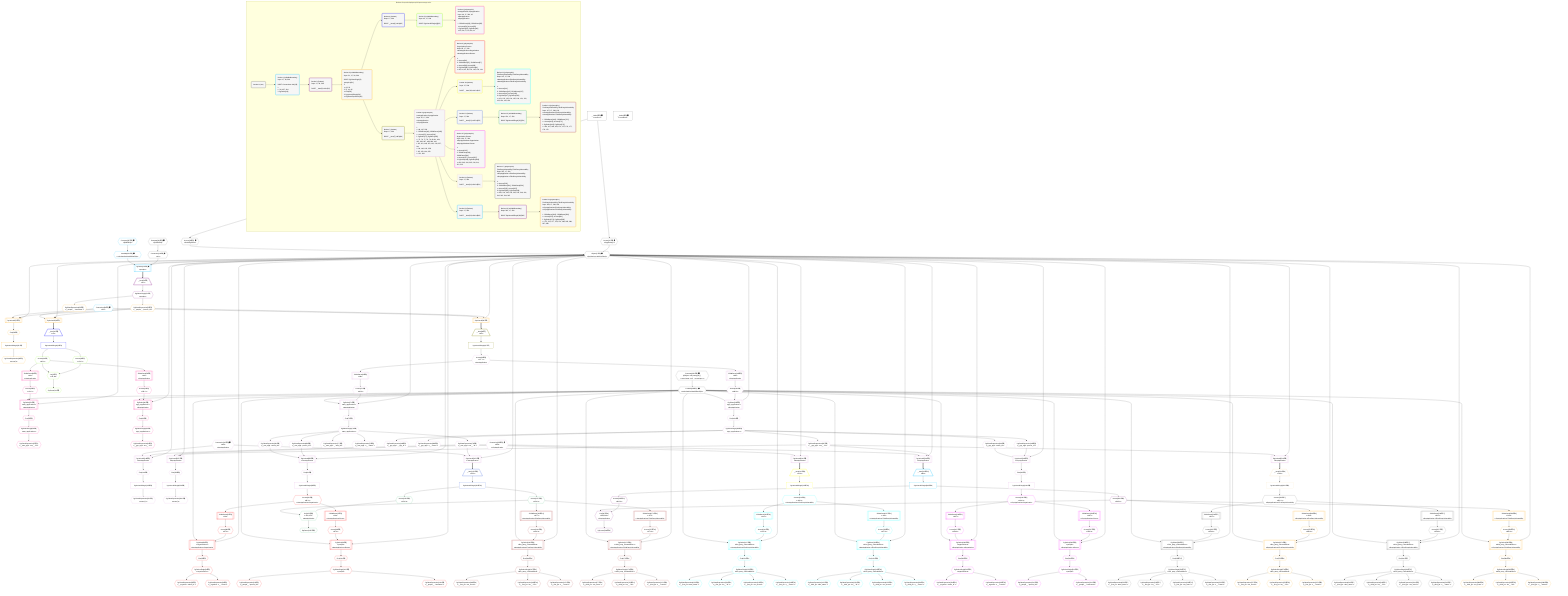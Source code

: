 %%{init: {'themeVariables': { 'fontSize': '12px'}}}%%
graph TD
    classDef path fill:#eee,stroke:#000,color:#000
    classDef plan fill:#fff,stroke-width:1px,color:#000
    classDef itemplan fill:#fff,stroke-width:2px,color:#000
    classDef unbatchedplan fill:#dff,stroke-width:1px,color:#000
    classDef sideeffectplan fill:#fcc,stroke-width:2px,color:#000
    classDef bucket fill:#f6f6f6,color:#000,stroke-width:2px,text-align:left


    %% plan dependencies
    Object17{{"Object[17∈0] ➊<br />ᐸ{pgSettings,withPgClient}ᐳ"}}:::plan
    Access15{{"Access[15∈0] ➊<br />ᐸ2.pgSettingsᐳ"}}:::plan
    Access16{{"Access[16∈0] ➊<br />ᐸ2.withPgClientᐳ"}}:::plan
    Access15 & Access16 --> Object17
    __Value2["__Value[2∈0] ➊<br />ᐸcontextᐳ"]:::plan
    __Value2 --> Access15
    __Value2 --> Access16
    Connection18{{"Connection[18∈0] ➊<br />ᐸ14ᐳ"}}:::plan
    Constant419{{"Constant[419∈0] ➊<br />ᐸ[HIDDEN]ᐳ"}}:::plan
    Constant419 --> Connection18
    Lambda296{{"Lambda[296∈0] ➊<br />ᐸcalculateLimitAndOffsetSQLᐳ"}}:::plan
    Constant426{{"Constant[426∈0] ➊<br />ᐸ[Object: null prototype] {   cursorLower: null,   cursorUppeᐳ"}}:::plan
    Constant426 --> Lambda296
    __Value4["__Value[4∈0] ➊<br />ᐸrootValueᐳ"]:::plan
    PgSelect19[["PgSelect[19∈1] ➊<br />ᐸpeopleᐳ"]]:::plan
    Lambda424{{"Lambda[424∈1] ➊<br />ᐸcalculateLimitAndOffsetSQLᐳ"}}:::plan
    Object17 & Connection18 & Lambda424 --> PgSelect19
    Constant427{{"Constant[427∈1] ➊<br />ᐸ[HIDDEN]ᐳ"}}:::plan
    Constant427 --> Lambda424
    Connection36{{"Connection[36∈1] ➊<br />ᐸ32ᐳ"}}:::plan
    __Item20[/"__Item[20∈2]<br />ᐸ19ᐳ"\]:::itemplan
    PgSelect19 ==> __Item20
    PgSelectSingle21{{"PgSelectSingle[21∈2]<br />ᐸpeopleᐳ"}}:::plan
    __Item20 --> PgSelectSingle21
    PgUnionAll37[["PgUnionAll[37∈3]"]]:::plan
    PgClassExpression22{{"PgClassExpression[22∈3]<br />ᐸ__people__.”person_id”ᐳ"}}:::plan
    Object17 & PgClassExpression22 & Connection36 --> PgUnionAll37
    PgUnionAll41[["PgUnionAll[41∈3]"]]:::plan
    Object17 & PgClassExpression22 & Connection36 --> PgUnionAll41
    PgUnionAll65[["PgUnionAll[65∈3]"]]:::plan
    Object17 & PgClassExpression22 & Connection36 --> PgUnionAll65
    PgSelectSingle21 --> PgClassExpression22
    PgClassExpression23{{"PgClassExpression[23∈3]<br />ᐸ__people__.”username”ᐳ"}}:::plan
    PgSelectSingle21 --> PgClassExpression23
    First38{{"First[38∈3]"}}:::plan
    PgUnionAll37 --> First38
    PgUnionAllSingle39["PgUnionAllSingle[39∈3]"]:::plan
    First38 --> PgUnionAllSingle39
    PgClassExpression40{{"PgClassExpression[40∈3]<br />ᐸcount(*)ᐳ"}}:::plan
    PgUnionAllSingle39 --> PgClassExpression40
    __Item42[/"__Item[42∈4]<br />ᐸ41ᐳ"\]:::itemplan
    PgUnionAll41 ==> __Item42
    PgUnionAllSingle43["PgUnionAllSingle[43∈4]"]:::plan
    __Item42 --> PgUnionAllSingle43
    List47{{"List[47∈5]<br />ᐸ45,46ᐳ"}}:::plan
    Access45{{"Access[45∈5]<br />ᐸ43.0ᐳ"}}:::plan
    Access46{{"Access[46∈5]<br />ᐸ43.1ᐳ"}}:::plan
    Access45 & Access46 --> List47
    PgCursor44{{"PgCursor[44∈5]"}}:::plan
    List47 --> PgCursor44
    PgUnionAllSingle43 --> Access45
    PgUnionAllSingle43 --> Access46
    PgSelect51[["PgSelect[51∈6]<br />ᐸaws_applicationsᐳ<br />ᐳAwsApplication"]]:::plan
    Access50{{"Access[50∈6]<br />ᐸ49.0ᐳ"}}:::plan
    Object17 & Access50 & Lambda296 --> PgSelect51
    PgSelect60[["PgSelect[60∈6]<br />ᐸgcp_applicationsᐳ<br />ᐳGcpApplication"]]:::plan
    Access59{{"Access[59∈6]<br />ᐸ58.0ᐳ"}}:::plan
    Object17 & Access59 & Lambda296 --> PgSelect60
    JSONParse49[["JSONParse[49∈6]<br />ᐸ46ᐳ<br />ᐳAwsApplication"]]:::plan
    Access46 --> JSONParse49
    JSONParse49 --> Access50
    First55{{"First[55∈6]"}}:::plan
    PgSelect51 --> First55
    PgSelectSingle56{{"PgSelectSingle[56∈6]<br />ᐸaws_applicationsᐳ"}}:::plan
    First55 --> PgSelectSingle56
    PgClassExpression57{{"PgClassExpression[57∈6]<br />ᐸ__aws_appl...ons__.”id”ᐳ"}}:::plan
    PgSelectSingle56 --> PgClassExpression57
    JSONParse58[["JSONParse[58∈6]<br />ᐸ46ᐳ<br />ᐳGcpApplication"]]:::plan
    Access46 --> JSONParse58
    JSONParse58 --> Access59
    First62{{"First[62∈6]"}}:::plan
    PgSelect60 --> First62
    PgSelectSingle63{{"PgSelectSingle[63∈6]<br />ᐸgcp_applicationsᐳ"}}:::plan
    First62 --> PgSelectSingle63
    PgClassExpression64{{"PgClassExpression[64∈6]<br />ᐸ__gcp_appl...ons__.”id”ᐳ"}}:::plan
    PgSelectSingle63 --> PgClassExpression64
    __Item66[/"__Item[66∈7]<br />ᐸ65ᐳ"\]:::itemplan
    PgUnionAll65 ==> __Item66
    PgUnionAllSingle67["PgUnionAllSingle[67∈7]"]:::plan
    __Item66 --> PgUnionAllSingle67
    PgSelect71[["PgSelect[71∈8]<br />ᐸaws_applicationsᐳ<br />ᐳAwsApplication"]]:::plan
    Access70{{"Access[70∈8]<br />ᐸ69.0ᐳ"}}:::plan
    Object17 & Access70 & Lambda296 --> PgSelect71
    PgUnionAll82[["PgUnionAll[82∈8]<br />ᐳAwsApplication"]]:::plan
    PgClassExpression80{{"PgClassExpression[80∈8]<br />ᐸ__aws_appl...person_id”ᐳ"}}:::plan
    PgClassExpression81{{"PgClassExpression[81∈8]<br />ᐸ__aws_appl...zation_id”ᐳ"}}:::plan
    Object17 & PgClassExpression80 & PgClassExpression81 --> PgUnionAll82
    PgUnionAll148[["PgUnionAll[148∈8]<br />ᐳAwsApplication"]]:::plan
    PgClassExpression78{{"PgClassExpression[78∈8]<br />ᐸ__aws_appl...ons__.”id”ᐳ"}}:::plan
    Connection147{{"Connection[147∈8] ➊<br />ᐸ145ᐳ<br />ᐳAwsApplication"}}:::plan
    Object17 & PgClassExpression78 & Connection147 --> PgUnionAll148
    PgUnionAll152[["PgUnionAll[152∈8]<br />ᐳAwsApplication"]]:::plan
    Object17 & PgClassExpression78 & Connection147 --> PgUnionAll152
    PgSelect182[["PgSelect[182∈8]<br />ᐸgcp_applicationsᐳ<br />ᐳGcpApplication"]]:::plan
    Access181{{"Access[181∈8]<br />ᐸ180.0ᐳ"}}:::plan
    Object17 & Access181 & Lambda296 --> PgSelect182
    PgUnionAll191[["PgUnionAll[191∈8]<br />ᐳGcpApplication"]]:::plan
    PgClassExpression189{{"PgClassExpression[189∈8]<br />ᐸ__gcp_appl...person_id”ᐳ"}}:::plan
    PgClassExpression190{{"PgClassExpression[190∈8]<br />ᐸ__gcp_appl...zation_id”ᐳ"}}:::plan
    Object17 & PgClassExpression189 & PgClassExpression190 --> PgUnionAll191
    PgUnionAll257[["PgUnionAll[257∈8]<br />ᐳGcpApplication"]]:::plan
    PgClassExpression187{{"PgClassExpression[187∈8]<br />ᐸ__gcp_appl...ons__.”id”ᐳ"}}:::plan
    Connection256{{"Connection[256∈8] ➊<br />ᐸ254ᐳ<br />ᐳGcpApplication"}}:::plan
    Object17 & PgClassExpression187 & Connection256 --> PgUnionAll257
    PgUnionAll261[["PgUnionAll[261∈8]<br />ᐳGcpApplication"]]:::plan
    Object17 & PgClassExpression187 & Connection256 --> PgUnionAll261
    PgUnionAll110[["PgUnionAll[110∈8]<br />ᐳAwsApplication"]]:::plan
    Object17 & PgClassExpression78 --> PgUnionAll110
    PgUnionAll219[["PgUnionAll[219∈8]<br />ᐳGcpApplication"]]:::plan
    Object17 & PgClassExpression187 --> PgUnionAll219
    Access68{{"Access[68∈8]<br />ᐸ67.1ᐳ<br />ᐳAwsApplication"}}:::plan
    PgUnionAllSingle67 --> Access68
    JSONParse69[["JSONParse[69∈8]<br />ᐸ68ᐳ"]]:::plan
    Access68 --> JSONParse69
    JSONParse69 --> Access70
    First75{{"First[75∈8]"}}:::plan
    PgSelect71 --> First75
    PgSelectSingle76{{"PgSelectSingle[76∈8]<br />ᐸaws_applicationsᐳ"}}:::plan
    First75 --> PgSelectSingle76
    PgClassExpression77{{"PgClassExpression[77∈8]<br />ᐸ__aws_appl..._.”aws_id”ᐳ"}}:::plan
    PgSelectSingle76 --> PgClassExpression77
    PgSelectSingle76 --> PgClassExpression78
    PgClassExpression79{{"PgClassExpression[79∈8]<br />ᐸ__aws_appl...s__.”name”ᐳ"}}:::plan
    PgSelectSingle76 --> PgClassExpression79
    PgSelectSingle76 --> PgClassExpression80
    PgSelectSingle76 --> PgClassExpression81
    First84{{"First[84∈8]"}}:::plan
    PgUnionAll82 --> First84
    PgUnionAllSingle85["PgUnionAllSingle[85∈8]"]:::plan
    First84 --> PgUnionAllSingle85
    First149{{"First[149∈8]"}}:::plan
    PgUnionAll148 --> First149
    PgUnionAllSingle150["PgUnionAllSingle[150∈8]"]:::plan
    First149 --> PgUnionAllSingle150
    PgClassExpression151{{"PgClassExpression[151∈8]<br />ᐸcount(*)ᐳ"}}:::plan
    PgUnionAllSingle150 --> PgClassExpression151
    JSONParse180[["JSONParse[180∈8]<br />ᐸ68ᐳ<br />ᐳGcpApplication"]]:::plan
    Access68 --> JSONParse180
    JSONParse180 --> Access181
    First184{{"First[184∈8]"}}:::plan
    PgSelect182 --> First184
    PgSelectSingle185{{"PgSelectSingle[185∈8]<br />ᐸgcp_applicationsᐳ"}}:::plan
    First184 --> PgSelectSingle185
    PgClassExpression186{{"PgClassExpression[186∈8]<br />ᐸ__gcp_appl..._.”gcp_id”ᐳ"}}:::plan
    PgSelectSingle185 --> PgClassExpression186
    PgSelectSingle185 --> PgClassExpression187
    PgClassExpression188{{"PgClassExpression[188∈8]<br />ᐸ__gcp_appl...s__.”name”ᐳ"}}:::plan
    PgSelectSingle185 --> PgClassExpression188
    PgSelectSingle185 --> PgClassExpression189
    PgSelectSingle185 --> PgClassExpression190
    First193{{"First[193∈8]"}}:::plan
    PgUnionAll191 --> First193
    PgUnionAllSingle194["PgUnionAllSingle[194∈8]"]:::plan
    First193 --> PgUnionAllSingle194
    First258{{"First[258∈8]"}}:::plan
    PgUnionAll257 --> First258
    PgUnionAllSingle259["PgUnionAllSingle[259∈8]"]:::plan
    First258 --> PgUnionAllSingle259
    PgClassExpression260{{"PgClassExpression[260∈8]<br />ᐸcount(*)ᐳ"}}:::plan
    PgUnionAllSingle259 --> PgClassExpression260
    PgSelect89[["PgSelect[89∈9]<br />ᐸorganizationsᐳ<br />ᐳAwsApplicationᐳOrganization"]]:::plan
    Access88{{"Access[88∈9]<br />ᐸ87.0ᐳ"}}:::plan
    Object17 & Access88 & Lambda296 --> PgSelect89
    PgSelect99[["PgSelect[99∈9]<br />ᐸpeopleᐳ<br />ᐳAwsApplicationᐳPerson"]]:::plan
    Access98{{"Access[98∈9]<br />ᐸ97.0ᐳ"}}:::plan
    Object17 & Access98 & Lambda296 --> PgSelect99
    Access86{{"Access[86∈9]<br />ᐸ85.1ᐳ<br />ᐳAwsApplicationᐳOrganization"}}:::plan
    PgUnionAllSingle85 --> Access86
    JSONParse87[["JSONParse[87∈9]<br />ᐸ86ᐳ"]]:::plan
    Access86 --> JSONParse87
    JSONParse87 --> Access88
    First93{{"First[93∈9]"}}:::plan
    PgSelect89 --> First93
    PgSelectSingle94{{"PgSelectSingle[94∈9]<br />ᐸorganizationsᐳ"}}:::plan
    First93 --> PgSelectSingle94
    PgClassExpression95{{"PgClassExpression[95∈9]<br />ᐸ__organiza...zation_id”ᐳ"}}:::plan
    PgSelectSingle94 --> PgClassExpression95
    PgClassExpression96{{"PgClassExpression[96∈9]<br />ᐸ__organiza...s__.”name”ᐳ"}}:::plan
    PgSelectSingle94 --> PgClassExpression96
    JSONParse97[["JSONParse[97∈9]<br />ᐸ86ᐳ<br />ᐳAwsApplicationᐳPerson"]]:::plan
    Access86 --> JSONParse97
    JSONParse97 --> Access98
    First101{{"First[101∈9]"}}:::plan
    PgSelect99 --> First101
    PgSelectSingle102{{"PgSelectSingle[102∈9]<br />ᐸpeopleᐳ"}}:::plan
    First101 --> PgSelectSingle102
    PgClassExpression103{{"PgClassExpression[103∈9]<br />ᐸ__people__.”person_id”ᐳ"}}:::plan
    PgSelectSingle102 --> PgClassExpression103
    PgClassExpression104{{"PgClassExpression[104∈9]<br />ᐸ__people__.”username”ᐳ"}}:::plan
    PgSelectSingle102 --> PgClassExpression104
    __Item112[/"__Item[112∈10]<br />ᐸ110ᐳ"\]:::itemplan
    PgUnionAll110 ==> __Item112
    PgUnionAllSingle113["PgUnionAllSingle[113∈10]"]:::plan
    __Item112 --> PgUnionAllSingle113
    PgSelect117[["PgSelect[117∈11]<br />ᐸfirst_party_vulnerabilitiesᐳ<br />ᐳAwsApplicationᐳFirstPartyVulnerability"]]:::plan
    Access116{{"Access[116∈11]<br />ᐸ115.0ᐳ"}}:::plan
    Object17 & Access116 & Lambda296 --> PgSelect117
    PgSelect129[["PgSelect[129∈11]<br />ᐸthird_party_vulnerabilitiesᐳ<br />ᐳAwsApplicationᐳThirdPartyVulnerability"]]:::plan
    Access128{{"Access[128∈11]<br />ᐸ127.0ᐳ"}}:::plan
    Object17 & Access128 & Lambda296 --> PgSelect129
    Access114{{"Access[114∈11]<br />ᐸ113.1ᐳ<br />ᐳAwsApplicationᐳFirstPartyVulnerability"}}:::plan
    PgUnionAllSingle113 --> Access114
    JSONParse115[["JSONParse[115∈11]<br />ᐸ114ᐳ"]]:::plan
    Access114 --> JSONParse115
    JSONParse115 --> Access116
    First121{{"First[121∈11]"}}:::plan
    PgSelect117 --> First121
    PgSelectSingle122{{"PgSelectSingle[122∈11]<br />ᐸfirst_party_vulnerabilitiesᐳ"}}:::plan
    First121 --> PgSelectSingle122
    PgClassExpression123{{"PgClassExpression[123∈11]<br />ᐸ__first_pa...team_name”ᐳ"}}:::plan
    PgSelectSingle122 --> PgClassExpression123
    PgClassExpression124{{"PgClassExpression[124∈11]<br />ᐸ__first_pa...ies__.”id”ᐳ"}}:::plan
    PgSelectSingle122 --> PgClassExpression124
    PgClassExpression125{{"PgClassExpression[125∈11]<br />ᐸ__first_pa...vss_score”ᐳ"}}:::plan
    PgSelectSingle122 --> PgClassExpression125
    PgClassExpression126{{"PgClassExpression[126∈11]<br />ᐸ__first_pa...s__.”name”ᐳ"}}:::plan
    PgSelectSingle122 --> PgClassExpression126
    JSONParse127[["JSONParse[127∈11]<br />ᐸ114ᐳ<br />ᐳAwsApplicationᐳThirdPartyVulnerability"]]:::plan
    Access114 --> JSONParse127
    JSONParse127 --> Access128
    First131{{"First[131∈11]"}}:::plan
    PgSelect129 --> First131
    PgSelectSingle132{{"PgSelectSingle[132∈11]<br />ᐸthird_party_vulnerabilitiesᐳ"}}:::plan
    First131 --> PgSelectSingle132
    PgClassExpression133{{"PgClassExpression[133∈11]<br />ᐸ__third_pa...ndor_name”ᐳ"}}:::plan
    PgSelectSingle132 --> PgClassExpression133
    PgClassExpression134{{"PgClassExpression[134∈11]<br />ᐸ__third_pa...ies__.”id”ᐳ"}}:::plan
    PgSelectSingle132 --> PgClassExpression134
    PgClassExpression135{{"PgClassExpression[135∈11]<br />ᐸ__third_pa...vss_score”ᐳ"}}:::plan
    PgSelectSingle132 --> PgClassExpression135
    PgClassExpression136{{"PgClassExpression[136∈11]<br />ᐸ__third_pa...s__.”name”ᐳ"}}:::plan
    PgSelectSingle132 --> PgClassExpression136
    __Item153[/"__Item[153∈12]<br />ᐸ152ᐳ"\]:::itemplan
    PgUnionAll152 ==> __Item153
    PgUnionAllSingle154["PgUnionAllSingle[154∈12]"]:::plan
    __Item153 --> PgUnionAllSingle154
    List158{{"List[158∈13]<br />ᐸ156,157ᐳ<br />ᐳAwsApplication"}}:::plan
    Access156{{"Access[156∈13]<br />ᐸ154.0ᐳ"}}:::plan
    Access157{{"Access[157∈13]<br />ᐸ154.1ᐳ"}}:::plan
    Access156 & Access157 --> List158
    PgCursor155{{"PgCursor[155∈13]"}}:::plan
    List158 --> PgCursor155
    PgUnionAllSingle154 --> Access156
    PgUnionAllSingle154 --> Access157
    PgSelect162[["PgSelect[162∈14]<br />ᐸfirst_party_vulnerabilitiesᐳ<br />ᐳAwsApplicationᐳFirstPartyVulnerability"]]:::plan
    Access161{{"Access[161∈14]<br />ᐸ160.0ᐳ"}}:::plan
    Object17 & Access161 & Lambda296 --> PgSelect162
    PgSelect173[["PgSelect[173∈14]<br />ᐸthird_party_vulnerabilitiesᐳ<br />ᐳAwsApplicationᐳThirdPartyVulnerability"]]:::plan
    Access172{{"Access[172∈14]<br />ᐸ171.0ᐳ"}}:::plan
    Object17 & Access172 & Lambda296 --> PgSelect173
    JSONParse160[["JSONParse[160∈14]<br />ᐸ157ᐳ<br />ᐳAwsApplicationᐳFirstPartyVulnerability"]]:::plan
    Access157 --> JSONParse160
    JSONParse160 --> Access161
    First166{{"First[166∈14]"}}:::plan
    PgSelect162 --> First166
    PgSelectSingle167{{"PgSelectSingle[167∈14]<br />ᐸfirst_party_vulnerabilitiesᐳ"}}:::plan
    First166 --> PgSelectSingle167
    PgClassExpression168{{"PgClassExpression[168∈14]<br />ᐸ__first_pa...vss_score”ᐳ"}}:::plan
    PgSelectSingle167 --> PgClassExpression168
    PgClassExpression169{{"PgClassExpression[169∈14]<br />ᐸ__first_pa...ies__.”id”ᐳ"}}:::plan
    PgSelectSingle167 --> PgClassExpression169
    PgClassExpression170{{"PgClassExpression[170∈14]<br />ᐸ__first_pa...s__.”name”ᐳ"}}:::plan
    PgSelectSingle167 --> PgClassExpression170
    JSONParse171[["JSONParse[171∈14]<br />ᐸ157ᐳ<br />ᐳAwsApplicationᐳThirdPartyVulnerability"]]:::plan
    Access157 --> JSONParse171
    JSONParse171 --> Access172
    First175{{"First[175∈14]"}}:::plan
    PgSelect173 --> First175
    PgSelectSingle176{{"PgSelectSingle[176∈14]<br />ᐸthird_party_vulnerabilitiesᐳ"}}:::plan
    First175 --> PgSelectSingle176
    PgClassExpression177{{"PgClassExpression[177∈14]<br />ᐸ__third_pa...vss_score”ᐳ"}}:::plan
    PgSelectSingle176 --> PgClassExpression177
    PgClassExpression178{{"PgClassExpression[178∈14]<br />ᐸ__third_pa...ies__.”id”ᐳ"}}:::plan
    PgSelectSingle176 --> PgClassExpression178
    PgClassExpression179{{"PgClassExpression[179∈14]<br />ᐸ__third_pa...s__.”name”ᐳ"}}:::plan
    PgSelectSingle176 --> PgClassExpression179
    PgSelect198[["PgSelect[198∈15]<br />ᐸorganizationsᐳ<br />ᐳGcpApplicationᐳOrganization"]]:::plan
    Access197{{"Access[197∈15]<br />ᐸ196.0ᐳ"}}:::plan
    Object17 & Access197 & Lambda296 --> PgSelect198
    PgSelect208[["PgSelect[208∈15]<br />ᐸpeopleᐳ<br />ᐳGcpApplicationᐳPerson"]]:::plan
    Access207{{"Access[207∈15]<br />ᐸ206.0ᐳ"}}:::plan
    Object17 & Access207 & Lambda296 --> PgSelect208
    Access195{{"Access[195∈15]<br />ᐸ194.1ᐳ<br />ᐳGcpApplicationᐳOrganization"}}:::plan
    PgUnionAllSingle194 --> Access195
    JSONParse196[["JSONParse[196∈15]<br />ᐸ195ᐳ"]]:::plan
    Access195 --> JSONParse196
    JSONParse196 --> Access197
    First202{{"First[202∈15]"}}:::plan
    PgSelect198 --> First202
    PgSelectSingle203{{"PgSelectSingle[203∈15]<br />ᐸorganizationsᐳ"}}:::plan
    First202 --> PgSelectSingle203
    PgClassExpression204{{"PgClassExpression[204∈15]<br />ᐸ__organiza...zation_id”ᐳ"}}:::plan
    PgSelectSingle203 --> PgClassExpression204
    PgClassExpression205{{"PgClassExpression[205∈15]<br />ᐸ__organiza...s__.”name”ᐳ"}}:::plan
    PgSelectSingle203 --> PgClassExpression205
    JSONParse206[["JSONParse[206∈15]<br />ᐸ195ᐳ<br />ᐳGcpApplicationᐳPerson"]]:::plan
    Access195 --> JSONParse206
    JSONParse206 --> Access207
    First210{{"First[210∈15]"}}:::plan
    PgSelect208 --> First210
    PgSelectSingle211{{"PgSelectSingle[211∈15]<br />ᐸpeopleᐳ"}}:::plan
    First210 --> PgSelectSingle211
    PgClassExpression212{{"PgClassExpression[212∈15]<br />ᐸ__people__.”person_id”ᐳ"}}:::plan
    PgSelectSingle211 --> PgClassExpression212
    PgClassExpression213{{"PgClassExpression[213∈15]<br />ᐸ__people__.”username”ᐳ"}}:::plan
    PgSelectSingle211 --> PgClassExpression213
    __Item221[/"__Item[221∈16]<br />ᐸ219ᐳ"\]:::itemplan
    PgUnionAll219 ==> __Item221
    PgUnionAllSingle222["PgUnionAllSingle[222∈16]"]:::plan
    __Item221 --> PgUnionAllSingle222
    PgSelect226[["PgSelect[226∈17]<br />ᐸfirst_party_vulnerabilitiesᐳ<br />ᐳGcpApplicationᐳFirstPartyVulnerability"]]:::plan
    Access225{{"Access[225∈17]<br />ᐸ224.0ᐳ"}}:::plan
    Object17 & Access225 & Lambda296 --> PgSelect226
    PgSelect238[["PgSelect[238∈17]<br />ᐸthird_party_vulnerabilitiesᐳ<br />ᐳGcpApplicationᐳThirdPartyVulnerability"]]:::plan
    Access237{{"Access[237∈17]<br />ᐸ236.0ᐳ"}}:::plan
    Object17 & Access237 & Lambda296 --> PgSelect238
    Access223{{"Access[223∈17]<br />ᐸ222.1ᐳ<br />ᐳGcpApplicationᐳFirstPartyVulnerability"}}:::plan
    PgUnionAllSingle222 --> Access223
    JSONParse224[["JSONParse[224∈17]<br />ᐸ223ᐳ"]]:::plan
    Access223 --> JSONParse224
    JSONParse224 --> Access225
    First230{{"First[230∈17]"}}:::plan
    PgSelect226 --> First230
    PgSelectSingle231{{"PgSelectSingle[231∈17]<br />ᐸfirst_party_vulnerabilitiesᐳ"}}:::plan
    First230 --> PgSelectSingle231
    PgClassExpression232{{"PgClassExpression[232∈17]<br />ᐸ__first_pa...team_name”ᐳ"}}:::plan
    PgSelectSingle231 --> PgClassExpression232
    PgClassExpression233{{"PgClassExpression[233∈17]<br />ᐸ__first_pa...ies__.”id”ᐳ"}}:::plan
    PgSelectSingle231 --> PgClassExpression233
    PgClassExpression234{{"PgClassExpression[234∈17]<br />ᐸ__first_pa...vss_score”ᐳ"}}:::plan
    PgSelectSingle231 --> PgClassExpression234
    PgClassExpression235{{"PgClassExpression[235∈17]<br />ᐸ__first_pa...s__.”name”ᐳ"}}:::plan
    PgSelectSingle231 --> PgClassExpression235
    JSONParse236[["JSONParse[236∈17]<br />ᐸ223ᐳ<br />ᐳGcpApplicationᐳThirdPartyVulnerability"]]:::plan
    Access223 --> JSONParse236
    JSONParse236 --> Access237
    First240{{"First[240∈17]"}}:::plan
    PgSelect238 --> First240
    PgSelectSingle241{{"PgSelectSingle[241∈17]<br />ᐸthird_party_vulnerabilitiesᐳ"}}:::plan
    First240 --> PgSelectSingle241
    PgClassExpression242{{"PgClassExpression[242∈17]<br />ᐸ__third_pa...ndor_name”ᐳ"}}:::plan
    PgSelectSingle241 --> PgClassExpression242
    PgClassExpression243{{"PgClassExpression[243∈17]<br />ᐸ__third_pa...ies__.”id”ᐳ"}}:::plan
    PgSelectSingle241 --> PgClassExpression243
    PgClassExpression244{{"PgClassExpression[244∈17]<br />ᐸ__third_pa...vss_score”ᐳ"}}:::plan
    PgSelectSingle241 --> PgClassExpression244
    PgClassExpression245{{"PgClassExpression[245∈17]<br />ᐸ__third_pa...s__.”name”ᐳ"}}:::plan
    PgSelectSingle241 --> PgClassExpression245
    __Item262[/"__Item[262∈18]<br />ᐸ261ᐳ"\]:::itemplan
    PgUnionAll261 ==> __Item262
    PgUnionAllSingle263["PgUnionAllSingle[263∈18]"]:::plan
    __Item262 --> PgUnionAllSingle263
    List267{{"List[267∈19]<br />ᐸ265,266ᐳ<br />ᐳGcpApplication"}}:::plan
    Access265{{"Access[265∈19]<br />ᐸ263.0ᐳ"}}:::plan
    Access266{{"Access[266∈19]<br />ᐸ263.1ᐳ"}}:::plan
    Access265 & Access266 --> List267
    PgCursor264{{"PgCursor[264∈19]"}}:::plan
    List267 --> PgCursor264
    PgUnionAllSingle263 --> Access265
    PgUnionAllSingle263 --> Access266
    PgSelect271[["PgSelect[271∈20]<br />ᐸfirst_party_vulnerabilitiesᐳ<br />ᐳGcpApplicationᐳFirstPartyVulnerability"]]:::plan
    Access270{{"Access[270∈20]<br />ᐸ269.0ᐳ"}}:::plan
    Object17 & Access270 & Lambda296 --> PgSelect271
    PgSelect282[["PgSelect[282∈20]<br />ᐸthird_party_vulnerabilitiesᐳ<br />ᐳGcpApplicationᐳThirdPartyVulnerability"]]:::plan
    Access281{{"Access[281∈20]<br />ᐸ280.0ᐳ"}}:::plan
    Object17 & Access281 & Lambda296 --> PgSelect282
    JSONParse269[["JSONParse[269∈20]<br />ᐸ266ᐳ<br />ᐳGcpApplicationᐳFirstPartyVulnerability"]]:::plan
    Access266 --> JSONParse269
    JSONParse269 --> Access270
    First275{{"First[275∈20]"}}:::plan
    PgSelect271 --> First275
    PgSelectSingle276{{"PgSelectSingle[276∈20]<br />ᐸfirst_party_vulnerabilitiesᐳ"}}:::plan
    First275 --> PgSelectSingle276
    PgClassExpression277{{"PgClassExpression[277∈20]<br />ᐸ__first_pa...vss_score”ᐳ"}}:::plan
    PgSelectSingle276 --> PgClassExpression277
    PgClassExpression278{{"PgClassExpression[278∈20]<br />ᐸ__first_pa...ies__.”id”ᐳ"}}:::plan
    PgSelectSingle276 --> PgClassExpression278
    PgClassExpression279{{"PgClassExpression[279∈20]<br />ᐸ__first_pa...s__.”name”ᐳ"}}:::plan
    PgSelectSingle276 --> PgClassExpression279
    JSONParse280[["JSONParse[280∈20]<br />ᐸ266ᐳ<br />ᐳGcpApplicationᐳThirdPartyVulnerability"]]:::plan
    Access266 --> JSONParse280
    JSONParse280 --> Access281
    First284{{"First[284∈20]"}}:::plan
    PgSelect282 --> First284
    PgSelectSingle285{{"PgSelectSingle[285∈20]<br />ᐸthird_party_vulnerabilitiesᐳ"}}:::plan
    First284 --> PgSelectSingle285
    PgClassExpression286{{"PgClassExpression[286∈20]<br />ᐸ__third_pa...vss_score”ᐳ"}}:::plan
    PgSelectSingle285 --> PgClassExpression286
    PgClassExpression287{{"PgClassExpression[287∈20]<br />ᐸ__third_pa...ies__.”id”ᐳ"}}:::plan
    PgSelectSingle285 --> PgClassExpression287
    PgClassExpression288{{"PgClassExpression[288∈20]<br />ᐸ__third_pa...s__.”name”ᐳ"}}:::plan
    PgSelectSingle285 --> PgClassExpression288

    %% define steps

    subgraph "Buckets for queries/polymorphic/person-app-vulns"
    Bucket0("Bucket 0 (root)"):::bucket
    classDef bucket0 stroke:#696969
    class Bucket0,__Value2,__Value4,Access15,Access16,Object17,Connection18,Lambda296,Constant419,Constant426 bucket0
    Bucket1("Bucket 1 (nullableBoundary)<br />Deps: 17, 18, 296<br /><br />ROOT Connectionᐸ14ᐳ[18]<br />1: <br />ᐳ: 36, 427, 424<br />2: PgSelect[19]"):::bucket
    classDef bucket1 stroke:#00bfff
    class Bucket1,PgSelect19,Connection36,Lambda424,Constant427 bucket1
    Bucket2("Bucket 2 (listItem)<br />Deps: 17, 36, 296<br /><br />ROOT __Item{2}ᐸ19ᐳ[20]"):::bucket
    classDef bucket2 stroke:#7f007f
    class Bucket2,__Item20,PgSelectSingle21 bucket2
    Bucket3("Bucket 3 (nullableBoundary)<br />Deps: 21, 17, 36, 296<br /><br />ROOT PgSelectSingle{2}ᐸpeopleᐳ[21]<br />1: <br />ᐳ: 22, 23<br />2: 37, 41, 65<br />ᐳ: First[38]<br />3: PgUnionAllSingle[39]<br />ᐳ: PgClassExpression[40]"):::bucket
    classDef bucket3 stroke:#ffa500
    class Bucket3,PgClassExpression22,PgClassExpression23,PgUnionAll37,First38,PgUnionAllSingle39,PgClassExpression40,PgUnionAll41,PgUnionAll65 bucket3
    Bucket4("Bucket 4 (listItem)<br />Deps: 17, 296<br /><br />ROOT __Item{4}ᐸ41ᐳ[42]"):::bucket
    classDef bucket4 stroke:#0000ff
    class Bucket4,__Item42,PgUnionAllSingle43 bucket4
    Bucket5("Bucket 5 (nullableBoundary)<br />Deps: 43, 17, 296<br /><br />ROOT PgUnionAllSingle{4}[43]"):::bucket
    classDef bucket5 stroke:#7fff00
    class Bucket5,PgCursor44,Access45,Access46,List47 bucket5
    Bucket6("Bucket 6 (polymorphic)<br />AwsApplication,GcpApplication<br />Deps: 46, 17, 296, 43<br />ᐳAwsApplication<br />ᐳGcpApplication<br /><br />1: JSONParse[49], JSONParse[58]<br />ᐳ: Access[50], Access[59]<br />2: PgSelect[51], PgSelect[60]<br />ᐳ: 55, 56, 57, 62, 63, 64"):::bucket
    classDef bucket6 stroke:#ff1493
    class Bucket6,JSONParse49,Access50,PgSelect51,First55,PgSelectSingle56,PgClassExpression57,JSONParse58,Access59,PgSelect60,First62,PgSelectSingle63,PgClassExpression64 bucket6
    Bucket7("Bucket 7 (listItem)<br />Deps: 17, 296<br /><br />ROOT __Item{7}ᐸ65ᐳ[66]"):::bucket
    classDef bucket7 stroke:#808000
    class Bucket7,__Item66,PgUnionAllSingle67 bucket7
    Bucket8("Bucket 8 (polymorphic)<br />AwsApplication,GcpApplication<br />Deps: 67, 17, 296<br />ᐳAwsApplication<br />ᐳGcpApplication<br /><br />1: <br />ᐳ: 68, 147, 256<br />2: JSONParse[69], JSONParse[180]<br />ᐳ: Access[70], Access[181]<br />3: PgSelect[71], PgSelect[182]<br />ᐳ: 75, 76, 77, 78, 79, 80, 81, 184, 185, 186, 187, 188, 189, 190<br />4: 82, 110, 148, 152, 191, 219, 257, 261<br />ᐳ: 84, 149, 193, 258<br />5: 85, 150, 194, 259<br />ᐳ: 151, 260"):::bucket
    classDef bucket8 stroke:#dda0dd
    class Bucket8,Access68,JSONParse69,Access70,PgSelect71,First75,PgSelectSingle76,PgClassExpression77,PgClassExpression78,PgClassExpression79,PgClassExpression80,PgClassExpression81,PgUnionAll82,First84,PgUnionAllSingle85,PgUnionAll110,Connection147,PgUnionAll148,First149,PgUnionAllSingle150,PgClassExpression151,PgUnionAll152,JSONParse180,Access181,PgSelect182,First184,PgSelectSingle185,PgClassExpression186,PgClassExpression187,PgClassExpression188,PgClassExpression189,PgClassExpression190,PgUnionAll191,First193,PgUnionAllSingle194,PgUnionAll219,Connection256,PgUnionAll257,First258,PgUnionAllSingle259,PgClassExpression260,PgUnionAll261 bucket8
    Bucket9("Bucket 9 (polymorphic)<br />Organization,Person<br />Deps: 85, 17, 296<br />ᐳAwsApplicationᐳOrganization<br />ᐳAwsApplicationᐳPerson<br /><br />1: <br />ᐳ: Access[86]<br />2: JSONParse[87], JSONParse[97]<br />ᐳ: Access[88], Access[98]<br />3: PgSelect[89], PgSelect[99]<br />ᐳ: 93, 94, 95, 96, 101, 102, 103, 104"):::bucket
    classDef bucket9 stroke:#ff0000
    class Bucket9,Access86,JSONParse87,Access88,PgSelect89,First93,PgSelectSingle94,PgClassExpression95,PgClassExpression96,JSONParse97,Access98,PgSelect99,First101,PgSelectSingle102,PgClassExpression103,PgClassExpression104 bucket9
    Bucket10("Bucket 10 (listItem)<br />Deps: 17, 296<br /><br />ROOT __Item{10}ᐸ110ᐳ[112]"):::bucket
    classDef bucket10 stroke:#ffff00
    class Bucket10,__Item112,PgUnionAllSingle113 bucket10
    Bucket11("Bucket 11 (polymorphic)<br />FirstPartyVulnerability,ThirdPartyVulnerability<br />Deps: 113, 17, 296<br />ᐳAwsApplicationᐳFirstPartyVulnerability<br />ᐳAwsApplicationᐳThirdPartyVulnerability<br /><br />1: <br />ᐳ: Access[114]<br />2: JSONParse[115], JSONParse[127]<br />ᐳ: Access[116], Access[128]<br />3: PgSelect[117], PgSelect[129]<br />ᐳ: 121, 122, 123, 124, 125, 126, 131, 132, 133, 134, 135, 136"):::bucket
    classDef bucket11 stroke:#00ffff
    class Bucket11,Access114,JSONParse115,Access116,PgSelect117,First121,PgSelectSingle122,PgClassExpression123,PgClassExpression124,PgClassExpression125,PgClassExpression126,JSONParse127,Access128,PgSelect129,First131,PgSelectSingle132,PgClassExpression133,PgClassExpression134,PgClassExpression135,PgClassExpression136 bucket11
    Bucket12("Bucket 12 (listItem)<br />Deps: 17, 296<br /><br />ROOT __Item{12}ᐸ152ᐳ[153]"):::bucket
    classDef bucket12 stroke:#4169e1
    class Bucket12,__Item153,PgUnionAllSingle154 bucket12
    Bucket13("Bucket 13 (nullableBoundary)<br />Deps: 154, 17, 296<br /><br />ROOT PgUnionAllSingle{12}[154]"):::bucket
    classDef bucket13 stroke:#3cb371
    class Bucket13,PgCursor155,Access156,Access157,List158 bucket13
    Bucket14("Bucket 14 (polymorphic)<br />FirstPartyVulnerability,ThirdPartyVulnerability<br />Deps: 157, 17, 296, 154<br />ᐳAwsApplicationᐳFirstPartyVulnerability<br />ᐳAwsApplicationᐳThirdPartyVulnerability<br /><br />1: JSONParse[160], JSONParse[171]<br />ᐳ: Access[161], Access[172]<br />2: PgSelect[162], PgSelect[173]<br />ᐳ: 166, 167, 168, 169, 170, 175, 176, 177, 178, 179"):::bucket
    classDef bucket14 stroke:#a52a2a
    class Bucket14,JSONParse160,Access161,PgSelect162,First166,PgSelectSingle167,PgClassExpression168,PgClassExpression169,PgClassExpression170,JSONParse171,Access172,PgSelect173,First175,PgSelectSingle176,PgClassExpression177,PgClassExpression178,PgClassExpression179 bucket14
    Bucket15("Bucket 15 (polymorphic)<br />Organization,Person<br />Deps: 194, 17, 296<br />ᐳGcpApplicationᐳOrganization<br />ᐳGcpApplicationᐳPerson<br /><br />1: <br />ᐳ: Access[195]<br />2: JSONParse[196], JSONParse[206]<br />ᐳ: Access[197], Access[207]<br />3: PgSelect[198], PgSelect[208]<br />ᐳ: 202, 203, 204, 205, 210, 211, 212, 213"):::bucket
    classDef bucket15 stroke:#ff00ff
    class Bucket15,Access195,JSONParse196,Access197,PgSelect198,First202,PgSelectSingle203,PgClassExpression204,PgClassExpression205,JSONParse206,Access207,PgSelect208,First210,PgSelectSingle211,PgClassExpression212,PgClassExpression213 bucket15
    Bucket16("Bucket 16 (listItem)<br />Deps: 17, 296<br /><br />ROOT __Item{16}ᐸ219ᐳ[221]"):::bucket
    classDef bucket16 stroke:#f5deb3
    class Bucket16,__Item221,PgUnionAllSingle222 bucket16
    Bucket17("Bucket 17 (polymorphic)<br />FirstPartyVulnerability,ThirdPartyVulnerability<br />Deps: 222, 17, 296<br />ᐳGcpApplicationᐳFirstPartyVulnerability<br />ᐳGcpApplicationᐳThirdPartyVulnerability<br /><br />1: <br />ᐳ: Access[223]<br />2: JSONParse[224], JSONParse[236]<br />ᐳ: Access[225], Access[237]<br />3: PgSelect[226], PgSelect[238]<br />ᐳ: 230, 231, 232, 233, 234, 235, 240, 241, 242, 243, 244, 245"):::bucket
    classDef bucket17 stroke:#696969
    class Bucket17,Access223,JSONParse224,Access225,PgSelect226,First230,PgSelectSingle231,PgClassExpression232,PgClassExpression233,PgClassExpression234,PgClassExpression235,JSONParse236,Access237,PgSelect238,First240,PgSelectSingle241,PgClassExpression242,PgClassExpression243,PgClassExpression244,PgClassExpression245 bucket17
    Bucket18("Bucket 18 (listItem)<br />Deps: 17, 296<br /><br />ROOT __Item{18}ᐸ261ᐳ[262]"):::bucket
    classDef bucket18 stroke:#00bfff
    class Bucket18,__Item262,PgUnionAllSingle263 bucket18
    Bucket19("Bucket 19 (nullableBoundary)<br />Deps: 263, 17, 296<br /><br />ROOT PgUnionAllSingle{18}[263]"):::bucket
    classDef bucket19 stroke:#7f007f
    class Bucket19,PgCursor264,Access265,Access266,List267 bucket19
    Bucket20("Bucket 20 (polymorphic)<br />FirstPartyVulnerability,ThirdPartyVulnerability<br />Deps: 266, 17, 296, 263<br />ᐳGcpApplicationᐳFirstPartyVulnerability<br />ᐳGcpApplicationᐳThirdPartyVulnerability<br /><br />1: JSONParse[269], JSONParse[280]<br />ᐳ: Access[270], Access[281]<br />2: PgSelect[271], PgSelect[282]<br />ᐳ: 275, 276, 277, 278, 279, 284, 285, 286, 287, 288"):::bucket
    classDef bucket20 stroke:#ffa500
    class Bucket20,JSONParse269,Access270,PgSelect271,First275,PgSelectSingle276,PgClassExpression277,PgClassExpression278,PgClassExpression279,JSONParse280,Access281,PgSelect282,First284,PgSelectSingle285,PgClassExpression286,PgClassExpression287,PgClassExpression288 bucket20
    Bucket0 --> Bucket1
    Bucket1 --> Bucket2
    Bucket2 --> Bucket3
    Bucket3 --> Bucket4 & Bucket7
    Bucket4 --> Bucket5
    Bucket5 --> Bucket6
    Bucket7 --> Bucket8
    Bucket8 --> Bucket9 & Bucket10 & Bucket12 & Bucket15 & Bucket16 & Bucket18
    Bucket10 --> Bucket11
    Bucket12 --> Bucket13
    Bucket13 --> Bucket14
    Bucket16 --> Bucket17
    Bucket18 --> Bucket19
    Bucket19 --> Bucket20
    end